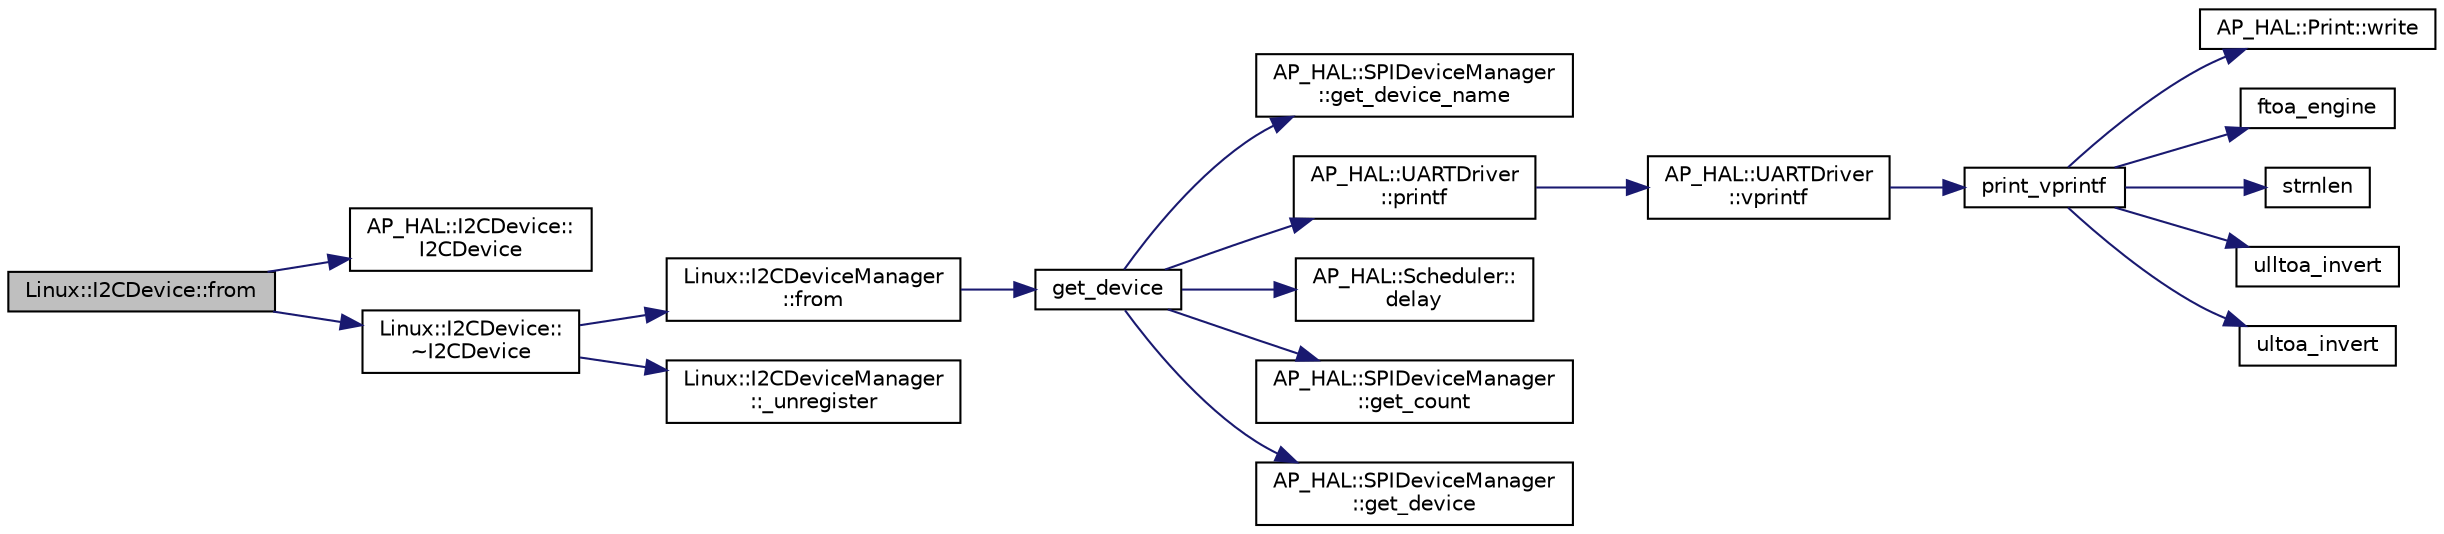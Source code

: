 digraph "Linux::I2CDevice::from"
{
 // INTERACTIVE_SVG=YES
  edge [fontname="Helvetica",fontsize="10",labelfontname="Helvetica",labelfontsize="10"];
  node [fontname="Helvetica",fontsize="10",shape=record];
  rankdir="LR";
  Node1 [label="Linux::I2CDevice::from",height=0.2,width=0.4,color="black", fillcolor="grey75", style="filled", fontcolor="black"];
  Node1 -> Node2 [color="midnightblue",fontsize="10",style="solid",fontname="Helvetica"];
  Node2 [label="AP_HAL::I2CDevice::\lI2CDevice",height=0.2,width=0.4,color="black", fillcolor="white", style="filled",URL="$classAP__HAL_1_1I2CDevice.html#ac84c9ea3fa0179792f138376516104e1"];
  Node1 -> Node3 [color="midnightblue",fontsize="10",style="solid",fontname="Helvetica"];
  Node3 [label="Linux::I2CDevice::\l~I2CDevice",height=0.2,width=0.4,color="black", fillcolor="white", style="filled",URL="$classLinux_1_1I2CDevice.html#a23a451b6b660f890d26d06f05de6bb09"];
  Node3 -> Node4 [color="midnightblue",fontsize="10",style="solid",fontname="Helvetica"];
  Node4 [label="Linux::I2CDeviceManager\l::from",height=0.2,width=0.4,color="black", fillcolor="white", style="filled",URL="$classLinux_1_1I2CDeviceManager.html#a504d5f354f69ed8eb80aa2a59208d7d9"];
  Node4 -> Node5 [color="midnightblue",fontsize="10",style="solid",fontname="Helvetica"];
  Node5 [label="get_device",height=0.2,width=0.4,color="black", fillcolor="white", style="filled",URL="$BusTest_8cpp.html#ad6c2f366812485125a4a0fab57ae2a09"];
  Node5 -> Node6 [color="midnightblue",fontsize="10",style="solid",fontname="Helvetica"];
  Node6 [label="AP_HAL::SPIDeviceManager\l::get_device_name",height=0.2,width=0.4,color="black", fillcolor="white", style="filled",URL="$classAP__HAL_1_1SPIDeviceManager.html#a934f05385b87bfbdfc912162028867fc"];
  Node5 -> Node7 [color="midnightblue",fontsize="10",style="solid",fontname="Helvetica"];
  Node7 [label="AP_HAL::UARTDriver\l::printf",height=0.2,width=0.4,color="black", fillcolor="white", style="filled",URL="$classAP__HAL_1_1UARTDriver.html#a6ceedc792594e59fc7d80b39a435f027"];
  Node7 -> Node8 [color="midnightblue",fontsize="10",style="solid",fontname="Helvetica"];
  Node8 [label="AP_HAL::UARTDriver\l::vprintf",height=0.2,width=0.4,color="black", fillcolor="white", style="filled",URL="$classAP__HAL_1_1UARTDriver.html#aa8abfb6d6641299472c29ac1edde559f"];
  Node8 -> Node9 [color="midnightblue",fontsize="10",style="solid",fontname="Helvetica"];
  Node9 [label="print_vprintf",height=0.2,width=0.4,color="black", fillcolor="white", style="filled",URL="$print__vprintf_8cpp.html#a1534eaeab54696df96975b56d9f49212"];
  Node9 -> Node10 [color="midnightblue",fontsize="10",style="solid",fontname="Helvetica"];
  Node10 [label="AP_HAL::Print::write",height=0.2,width=0.4,color="black", fillcolor="white", style="filled",URL="$classAP__HAL_1_1Print.html#acc65391952a43334f8f5c9bef341f501"];
  Node9 -> Node11 [color="midnightblue",fontsize="10",style="solid",fontname="Helvetica"];
  Node11 [label="ftoa_engine",height=0.2,width=0.4,color="black", fillcolor="white", style="filled",URL="$ftoa__engine_8cpp.html#a1c28234da8f20b43c85890d4bb452947"];
  Node9 -> Node12 [color="midnightblue",fontsize="10",style="solid",fontname="Helvetica"];
  Node12 [label="strnlen",height=0.2,width=0.4,color="black", fillcolor="white", style="filled",URL="$replace_8cpp.html#a880bcc7b85a09e6254691bebd5344b51"];
  Node9 -> Node13 [color="midnightblue",fontsize="10",style="solid",fontname="Helvetica"];
  Node13 [label="ulltoa_invert",height=0.2,width=0.4,color="black", fillcolor="white", style="filled",URL="$utoa__invert_8cpp.html#a34926f552460b47c414ec4d83b32815c"];
  Node9 -> Node14 [color="midnightblue",fontsize="10",style="solid",fontname="Helvetica"];
  Node14 [label="ultoa_invert",height=0.2,width=0.4,color="black", fillcolor="white", style="filled",URL="$utoa__invert_8cpp.html#a5d99bba8e697c1e11da489d88fca8559"];
  Node5 -> Node15 [color="midnightblue",fontsize="10",style="solid",fontname="Helvetica"];
  Node15 [label="AP_HAL::Scheduler::\ldelay",height=0.2,width=0.4,color="black", fillcolor="white", style="filled",URL="$classAP__HAL_1_1Scheduler.html#ab3175e2e6223ccfe82f957e41cc12b26"];
  Node5 -> Node16 [color="midnightblue",fontsize="10",style="solid",fontname="Helvetica"];
  Node16 [label="AP_HAL::SPIDeviceManager\l::get_count",height=0.2,width=0.4,color="black", fillcolor="white", style="filled",URL="$classAP__HAL_1_1SPIDeviceManager.html#af0b7857bf18d0f5aa9d71cca6278dfa2"];
  Node5 -> Node17 [color="midnightblue",fontsize="10",style="solid",fontname="Helvetica"];
  Node17 [label="AP_HAL::SPIDeviceManager\l::get_device",height=0.2,width=0.4,color="black", fillcolor="white", style="filled",URL="$classAP__HAL_1_1SPIDeviceManager.html#a84c4a9ff2ae0cdaa9a0bc8a3f0939893"];
  Node3 -> Node18 [color="midnightblue",fontsize="10",style="solid",fontname="Helvetica"];
  Node18 [label="Linux::I2CDeviceManager\l::_unregister",height=0.2,width=0.4,color="black", fillcolor="white", style="filled",URL="$classLinux_1_1I2CDeviceManager.html#a39063d8b7305b5f0473a070c9bf0c463"];
}
